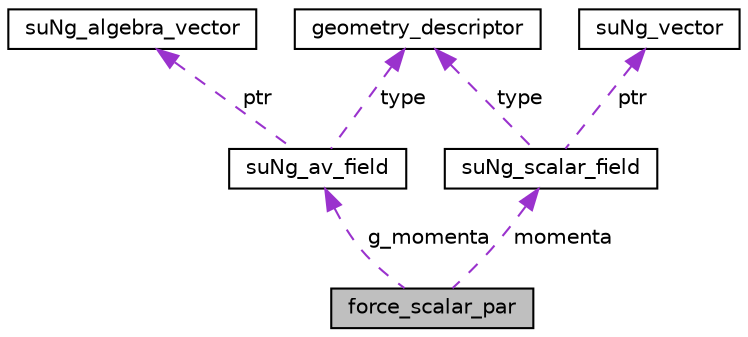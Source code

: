 digraph "force_scalar_par"
{
 // LATEX_PDF_SIZE
  edge [fontname="Helvetica",fontsize="10",labelfontname="Helvetica",labelfontsize="10"];
  node [fontname="Helvetica",fontsize="10",shape=record];
  Node1 [label="force_scalar_par",height=0.2,width=0.4,color="black", fillcolor="grey75", style="filled", fontcolor="black",tooltip=" "];
  Node2 -> Node1 [dir="back",color="darkorchid3",fontsize="10",style="dashed",label=" g_momenta" ];
  Node2 [label="suNg_av_field",height=0.2,width=0.4,color="black", fillcolor="white", style="filled",URL="$db/dc8/structsuNg__av__field.html",tooltip="Field of SU(N_g) algebra vectors."];
  Node3 -> Node2 [dir="back",color="darkorchid3",fontsize="10",style="dashed",label=" type" ];
  Node3 [label="geometry_descriptor",height=0.2,width=0.4,color="black", fillcolor="white", style="filled",URL="$df/da2/structgeometry__descriptor.html",tooltip="This struct should contain all information necessary to perform operations on the local lattice inclu..."];
  Node4 -> Node2 [dir="back",color="darkorchid3",fontsize="10",style="dashed",label=" ptr" ];
  Node4 [label="suNg_algebra_vector",height=0.2,width=0.4,color="black", fillcolor="white", style="filled",URL="$d3/dcb/structsuNg__algebra__vector.html",tooltip=" "];
  Node5 -> Node1 [dir="back",color="darkorchid3",fontsize="10",style="dashed",label=" momenta" ];
  Node5 [label="suNg_scalar_field",height=0.2,width=0.4,color="black", fillcolor="white", style="filled",URL="$d6/d10/structsuNg__scalar__field.html",tooltip="SU(N_g) scalar field of SU(N_g) vectors."];
  Node3 -> Node5 [dir="back",color="darkorchid3",fontsize="10",style="dashed",label=" type" ];
  Node6 -> Node5 [dir="back",color="darkorchid3",fontsize="10",style="dashed",label=" ptr" ];
  Node6 [label="suNg_vector",height=0.2,width=0.4,color="black", fillcolor="white", style="filled",URL="$d3/d0c/structsuNg__vector.html",tooltip=" "];
}
